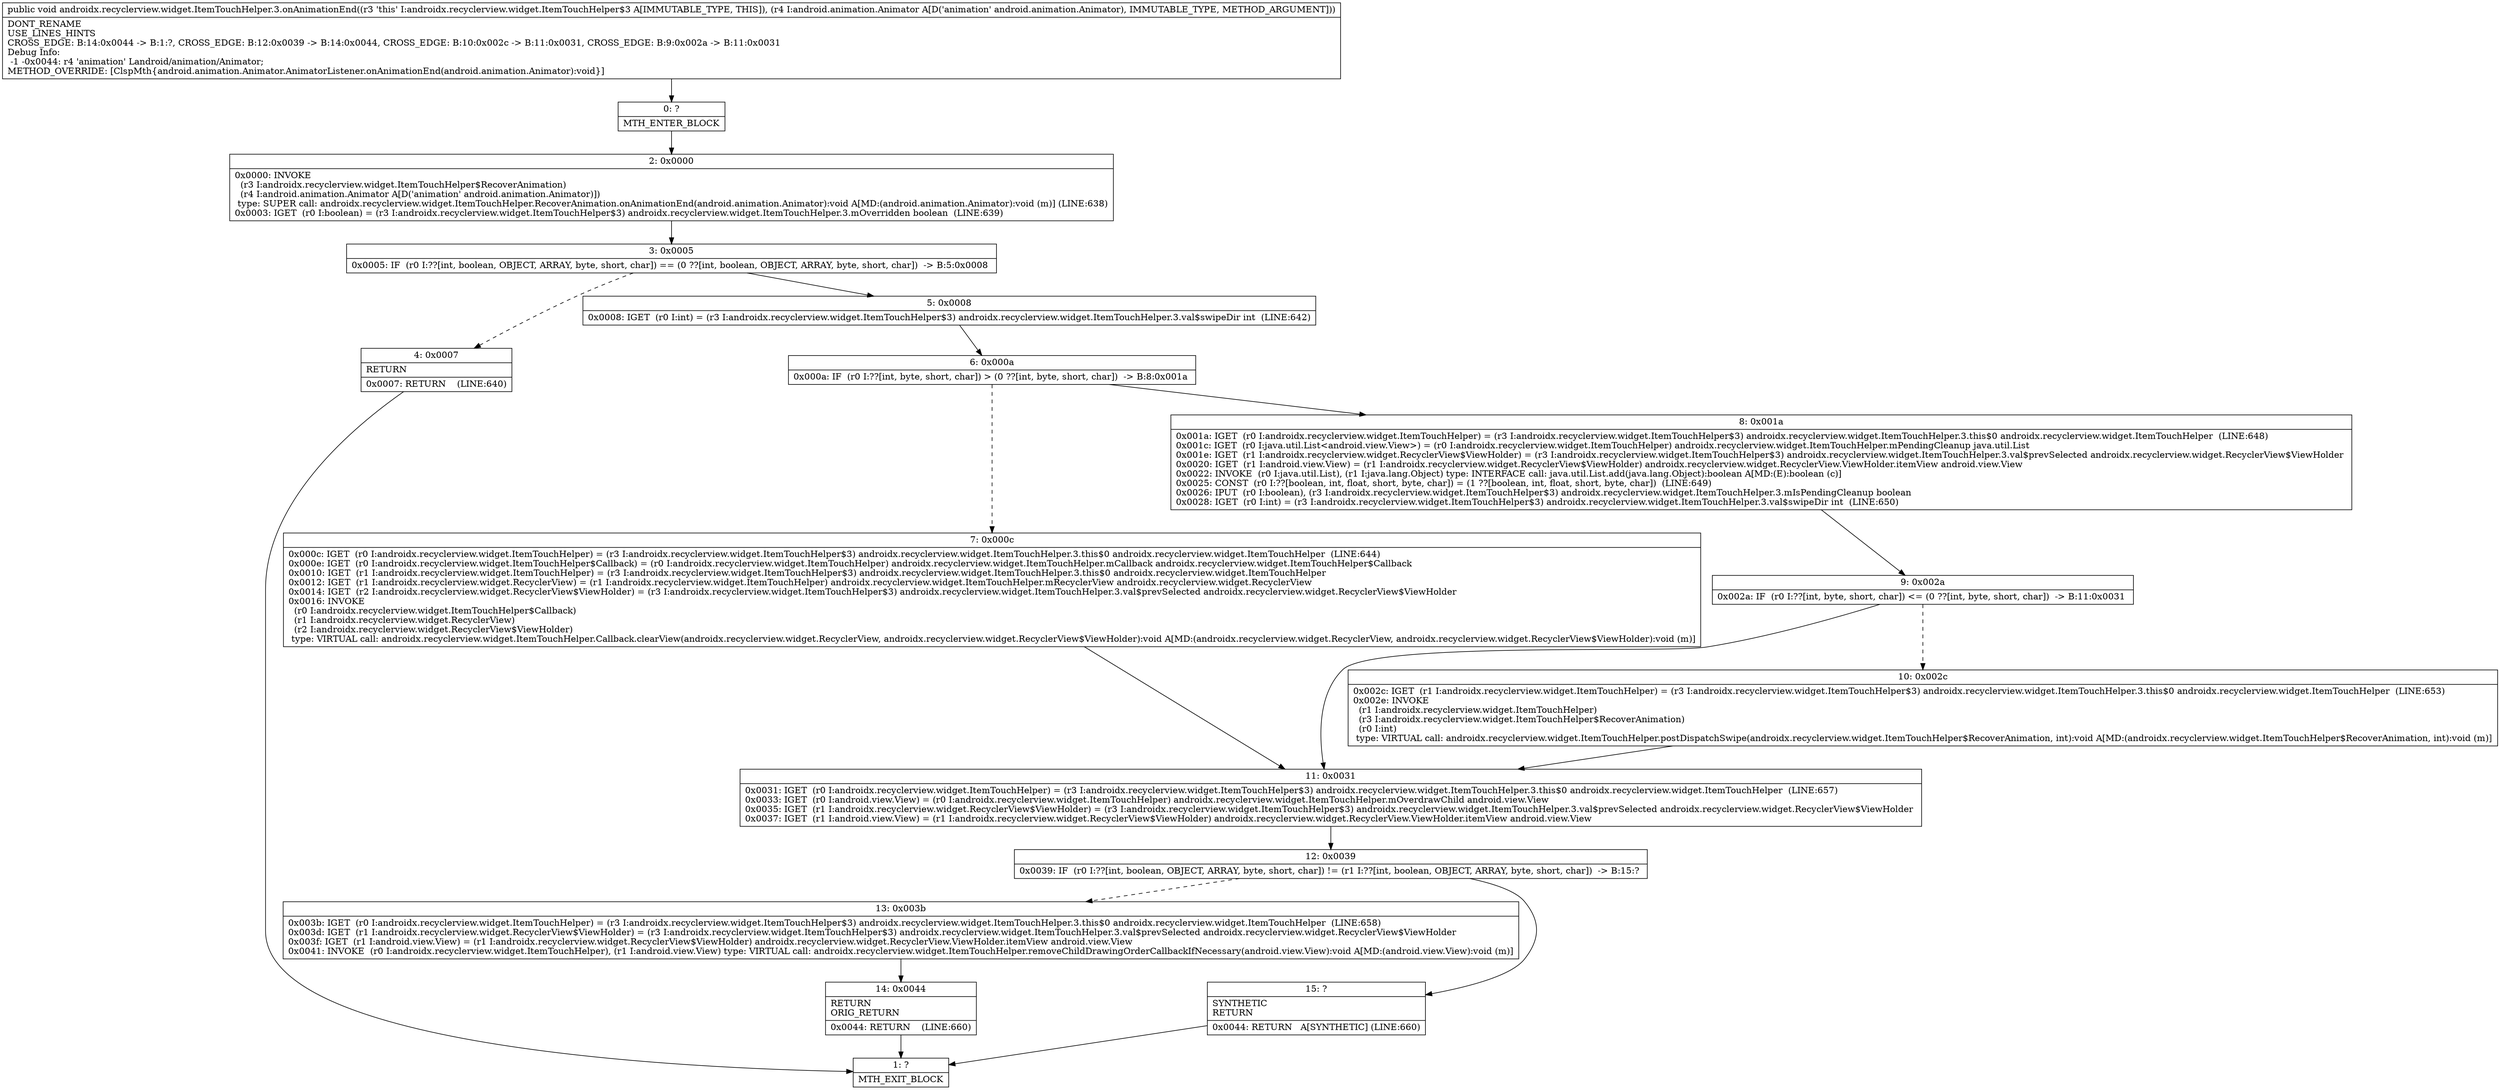 digraph "CFG forandroidx.recyclerview.widget.ItemTouchHelper.3.onAnimationEnd(Landroid\/animation\/Animator;)V" {
Node_0 [shape=record,label="{0\:\ ?|MTH_ENTER_BLOCK\l}"];
Node_2 [shape=record,label="{2\:\ 0x0000|0x0000: INVOKE  \l  (r3 I:androidx.recyclerview.widget.ItemTouchHelper$RecoverAnimation)\l  (r4 I:android.animation.Animator A[D('animation' android.animation.Animator)])\l type: SUPER call: androidx.recyclerview.widget.ItemTouchHelper.RecoverAnimation.onAnimationEnd(android.animation.Animator):void A[MD:(android.animation.Animator):void (m)] (LINE:638)\l0x0003: IGET  (r0 I:boolean) = (r3 I:androidx.recyclerview.widget.ItemTouchHelper$3) androidx.recyclerview.widget.ItemTouchHelper.3.mOverridden boolean  (LINE:639)\l}"];
Node_3 [shape=record,label="{3\:\ 0x0005|0x0005: IF  (r0 I:??[int, boolean, OBJECT, ARRAY, byte, short, char]) == (0 ??[int, boolean, OBJECT, ARRAY, byte, short, char])  \-\> B:5:0x0008 \l}"];
Node_4 [shape=record,label="{4\:\ 0x0007|RETURN\l|0x0007: RETURN    (LINE:640)\l}"];
Node_1 [shape=record,label="{1\:\ ?|MTH_EXIT_BLOCK\l}"];
Node_5 [shape=record,label="{5\:\ 0x0008|0x0008: IGET  (r0 I:int) = (r3 I:androidx.recyclerview.widget.ItemTouchHelper$3) androidx.recyclerview.widget.ItemTouchHelper.3.val$swipeDir int  (LINE:642)\l}"];
Node_6 [shape=record,label="{6\:\ 0x000a|0x000a: IF  (r0 I:??[int, byte, short, char]) \> (0 ??[int, byte, short, char])  \-\> B:8:0x001a \l}"];
Node_7 [shape=record,label="{7\:\ 0x000c|0x000c: IGET  (r0 I:androidx.recyclerview.widget.ItemTouchHelper) = (r3 I:androidx.recyclerview.widget.ItemTouchHelper$3) androidx.recyclerview.widget.ItemTouchHelper.3.this$0 androidx.recyclerview.widget.ItemTouchHelper  (LINE:644)\l0x000e: IGET  (r0 I:androidx.recyclerview.widget.ItemTouchHelper$Callback) = (r0 I:androidx.recyclerview.widget.ItemTouchHelper) androidx.recyclerview.widget.ItemTouchHelper.mCallback androidx.recyclerview.widget.ItemTouchHelper$Callback \l0x0010: IGET  (r1 I:androidx.recyclerview.widget.ItemTouchHelper) = (r3 I:androidx.recyclerview.widget.ItemTouchHelper$3) androidx.recyclerview.widget.ItemTouchHelper.3.this$0 androidx.recyclerview.widget.ItemTouchHelper \l0x0012: IGET  (r1 I:androidx.recyclerview.widget.RecyclerView) = (r1 I:androidx.recyclerview.widget.ItemTouchHelper) androidx.recyclerview.widget.ItemTouchHelper.mRecyclerView androidx.recyclerview.widget.RecyclerView \l0x0014: IGET  (r2 I:androidx.recyclerview.widget.RecyclerView$ViewHolder) = (r3 I:androidx.recyclerview.widget.ItemTouchHelper$3) androidx.recyclerview.widget.ItemTouchHelper.3.val$prevSelected androidx.recyclerview.widget.RecyclerView$ViewHolder \l0x0016: INVOKE  \l  (r0 I:androidx.recyclerview.widget.ItemTouchHelper$Callback)\l  (r1 I:androidx.recyclerview.widget.RecyclerView)\l  (r2 I:androidx.recyclerview.widget.RecyclerView$ViewHolder)\l type: VIRTUAL call: androidx.recyclerview.widget.ItemTouchHelper.Callback.clearView(androidx.recyclerview.widget.RecyclerView, androidx.recyclerview.widget.RecyclerView$ViewHolder):void A[MD:(androidx.recyclerview.widget.RecyclerView, androidx.recyclerview.widget.RecyclerView$ViewHolder):void (m)]\l}"];
Node_11 [shape=record,label="{11\:\ 0x0031|0x0031: IGET  (r0 I:androidx.recyclerview.widget.ItemTouchHelper) = (r3 I:androidx.recyclerview.widget.ItemTouchHelper$3) androidx.recyclerview.widget.ItemTouchHelper.3.this$0 androidx.recyclerview.widget.ItemTouchHelper  (LINE:657)\l0x0033: IGET  (r0 I:android.view.View) = (r0 I:androidx.recyclerview.widget.ItemTouchHelper) androidx.recyclerview.widget.ItemTouchHelper.mOverdrawChild android.view.View \l0x0035: IGET  (r1 I:androidx.recyclerview.widget.RecyclerView$ViewHolder) = (r3 I:androidx.recyclerview.widget.ItemTouchHelper$3) androidx.recyclerview.widget.ItemTouchHelper.3.val$prevSelected androidx.recyclerview.widget.RecyclerView$ViewHolder \l0x0037: IGET  (r1 I:android.view.View) = (r1 I:androidx.recyclerview.widget.RecyclerView$ViewHolder) androidx.recyclerview.widget.RecyclerView.ViewHolder.itemView android.view.View \l}"];
Node_12 [shape=record,label="{12\:\ 0x0039|0x0039: IF  (r0 I:??[int, boolean, OBJECT, ARRAY, byte, short, char]) != (r1 I:??[int, boolean, OBJECT, ARRAY, byte, short, char])  \-\> B:15:? \l}"];
Node_13 [shape=record,label="{13\:\ 0x003b|0x003b: IGET  (r0 I:androidx.recyclerview.widget.ItemTouchHelper) = (r3 I:androidx.recyclerview.widget.ItemTouchHelper$3) androidx.recyclerview.widget.ItemTouchHelper.3.this$0 androidx.recyclerview.widget.ItemTouchHelper  (LINE:658)\l0x003d: IGET  (r1 I:androidx.recyclerview.widget.RecyclerView$ViewHolder) = (r3 I:androidx.recyclerview.widget.ItemTouchHelper$3) androidx.recyclerview.widget.ItemTouchHelper.3.val$prevSelected androidx.recyclerview.widget.RecyclerView$ViewHolder \l0x003f: IGET  (r1 I:android.view.View) = (r1 I:androidx.recyclerview.widget.RecyclerView$ViewHolder) androidx.recyclerview.widget.RecyclerView.ViewHolder.itemView android.view.View \l0x0041: INVOKE  (r0 I:androidx.recyclerview.widget.ItemTouchHelper), (r1 I:android.view.View) type: VIRTUAL call: androidx.recyclerview.widget.ItemTouchHelper.removeChildDrawingOrderCallbackIfNecessary(android.view.View):void A[MD:(android.view.View):void (m)]\l}"];
Node_14 [shape=record,label="{14\:\ 0x0044|RETURN\lORIG_RETURN\l|0x0044: RETURN    (LINE:660)\l}"];
Node_15 [shape=record,label="{15\:\ ?|SYNTHETIC\lRETURN\l|0x0044: RETURN   A[SYNTHETIC] (LINE:660)\l}"];
Node_8 [shape=record,label="{8\:\ 0x001a|0x001a: IGET  (r0 I:androidx.recyclerview.widget.ItemTouchHelper) = (r3 I:androidx.recyclerview.widget.ItemTouchHelper$3) androidx.recyclerview.widget.ItemTouchHelper.3.this$0 androidx.recyclerview.widget.ItemTouchHelper  (LINE:648)\l0x001c: IGET  (r0 I:java.util.List\<android.view.View\>) = (r0 I:androidx.recyclerview.widget.ItemTouchHelper) androidx.recyclerview.widget.ItemTouchHelper.mPendingCleanup java.util.List \l0x001e: IGET  (r1 I:androidx.recyclerview.widget.RecyclerView$ViewHolder) = (r3 I:androidx.recyclerview.widget.ItemTouchHelper$3) androidx.recyclerview.widget.ItemTouchHelper.3.val$prevSelected androidx.recyclerview.widget.RecyclerView$ViewHolder \l0x0020: IGET  (r1 I:android.view.View) = (r1 I:androidx.recyclerview.widget.RecyclerView$ViewHolder) androidx.recyclerview.widget.RecyclerView.ViewHolder.itemView android.view.View \l0x0022: INVOKE  (r0 I:java.util.List), (r1 I:java.lang.Object) type: INTERFACE call: java.util.List.add(java.lang.Object):boolean A[MD:(E):boolean (c)]\l0x0025: CONST  (r0 I:??[boolean, int, float, short, byte, char]) = (1 ??[boolean, int, float, short, byte, char])  (LINE:649)\l0x0026: IPUT  (r0 I:boolean), (r3 I:androidx.recyclerview.widget.ItemTouchHelper$3) androidx.recyclerview.widget.ItemTouchHelper.3.mIsPendingCleanup boolean \l0x0028: IGET  (r0 I:int) = (r3 I:androidx.recyclerview.widget.ItemTouchHelper$3) androidx.recyclerview.widget.ItemTouchHelper.3.val$swipeDir int  (LINE:650)\l}"];
Node_9 [shape=record,label="{9\:\ 0x002a|0x002a: IF  (r0 I:??[int, byte, short, char]) \<= (0 ??[int, byte, short, char])  \-\> B:11:0x0031 \l}"];
Node_10 [shape=record,label="{10\:\ 0x002c|0x002c: IGET  (r1 I:androidx.recyclerview.widget.ItemTouchHelper) = (r3 I:androidx.recyclerview.widget.ItemTouchHelper$3) androidx.recyclerview.widget.ItemTouchHelper.3.this$0 androidx.recyclerview.widget.ItemTouchHelper  (LINE:653)\l0x002e: INVOKE  \l  (r1 I:androidx.recyclerview.widget.ItemTouchHelper)\l  (r3 I:androidx.recyclerview.widget.ItemTouchHelper$RecoverAnimation)\l  (r0 I:int)\l type: VIRTUAL call: androidx.recyclerview.widget.ItemTouchHelper.postDispatchSwipe(androidx.recyclerview.widget.ItemTouchHelper$RecoverAnimation, int):void A[MD:(androidx.recyclerview.widget.ItemTouchHelper$RecoverAnimation, int):void (m)]\l}"];
MethodNode[shape=record,label="{public void androidx.recyclerview.widget.ItemTouchHelper.3.onAnimationEnd((r3 'this' I:androidx.recyclerview.widget.ItemTouchHelper$3 A[IMMUTABLE_TYPE, THIS]), (r4 I:android.animation.Animator A[D('animation' android.animation.Animator), IMMUTABLE_TYPE, METHOD_ARGUMENT]))  | DONT_RENAME\lUSE_LINES_HINTS\lCROSS_EDGE: B:14:0x0044 \-\> B:1:?, CROSS_EDGE: B:12:0x0039 \-\> B:14:0x0044, CROSS_EDGE: B:10:0x002c \-\> B:11:0x0031, CROSS_EDGE: B:9:0x002a \-\> B:11:0x0031\lDebug Info:\l  \-1 \-0x0044: r4 'animation' Landroid\/animation\/Animator;\lMETHOD_OVERRIDE: [ClspMth\{android.animation.Animator.AnimatorListener.onAnimationEnd(android.animation.Animator):void\}]\l}"];
MethodNode -> Node_0;Node_0 -> Node_2;
Node_2 -> Node_3;
Node_3 -> Node_4[style=dashed];
Node_3 -> Node_5;
Node_4 -> Node_1;
Node_5 -> Node_6;
Node_6 -> Node_7[style=dashed];
Node_6 -> Node_8;
Node_7 -> Node_11;
Node_11 -> Node_12;
Node_12 -> Node_13[style=dashed];
Node_12 -> Node_15;
Node_13 -> Node_14;
Node_14 -> Node_1;
Node_15 -> Node_1;
Node_8 -> Node_9;
Node_9 -> Node_10[style=dashed];
Node_9 -> Node_11;
Node_10 -> Node_11;
}

